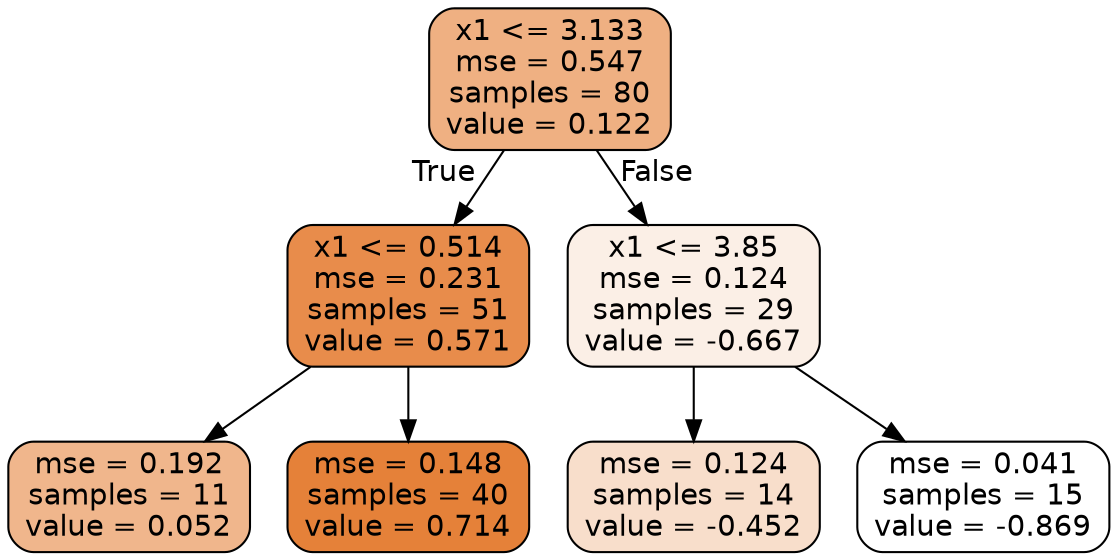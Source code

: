 digraph Tree {
node [shape=box, style="filled, rounded", color="black", fontname=helvetica] ;
edge [fontname=helvetica] ;
0 [label="x1 <= 3.133\nmse = 0.547\nsamples = 80\nvalue = 0.122", fillcolor="#e58139a0"] ;
1 [label="x1 <= 0.514\nmse = 0.231\nsamples = 51\nvalue = 0.571", fillcolor="#e58139e8"] ;
0 -> 1 [labeldistance=2.5, labelangle=45, headlabel="True"] ;
2 [label="mse = 0.192\nsamples = 11\nvalue = 0.052", fillcolor="#e5813994"] ;
1 -> 2 ;
3 [label="mse = 0.148\nsamples = 40\nvalue = 0.714", fillcolor="#e58139ff"] ;
1 -> 3 ;
4 [label="x1 <= 3.85\nmse = 0.124\nsamples = 29\nvalue = -0.667", fillcolor="#e5813920"] ;
0 -> 4 [labeldistance=2.5, labelangle=-45, headlabel="False"] ;
5 [label="mse = 0.124\nsamples = 14\nvalue = -0.452", fillcolor="#e5813943"] ;
4 -> 5 ;
6 [label="mse = 0.041\nsamples = 15\nvalue = -0.869", fillcolor="#e5813900"] ;
4 -> 6 ;
}